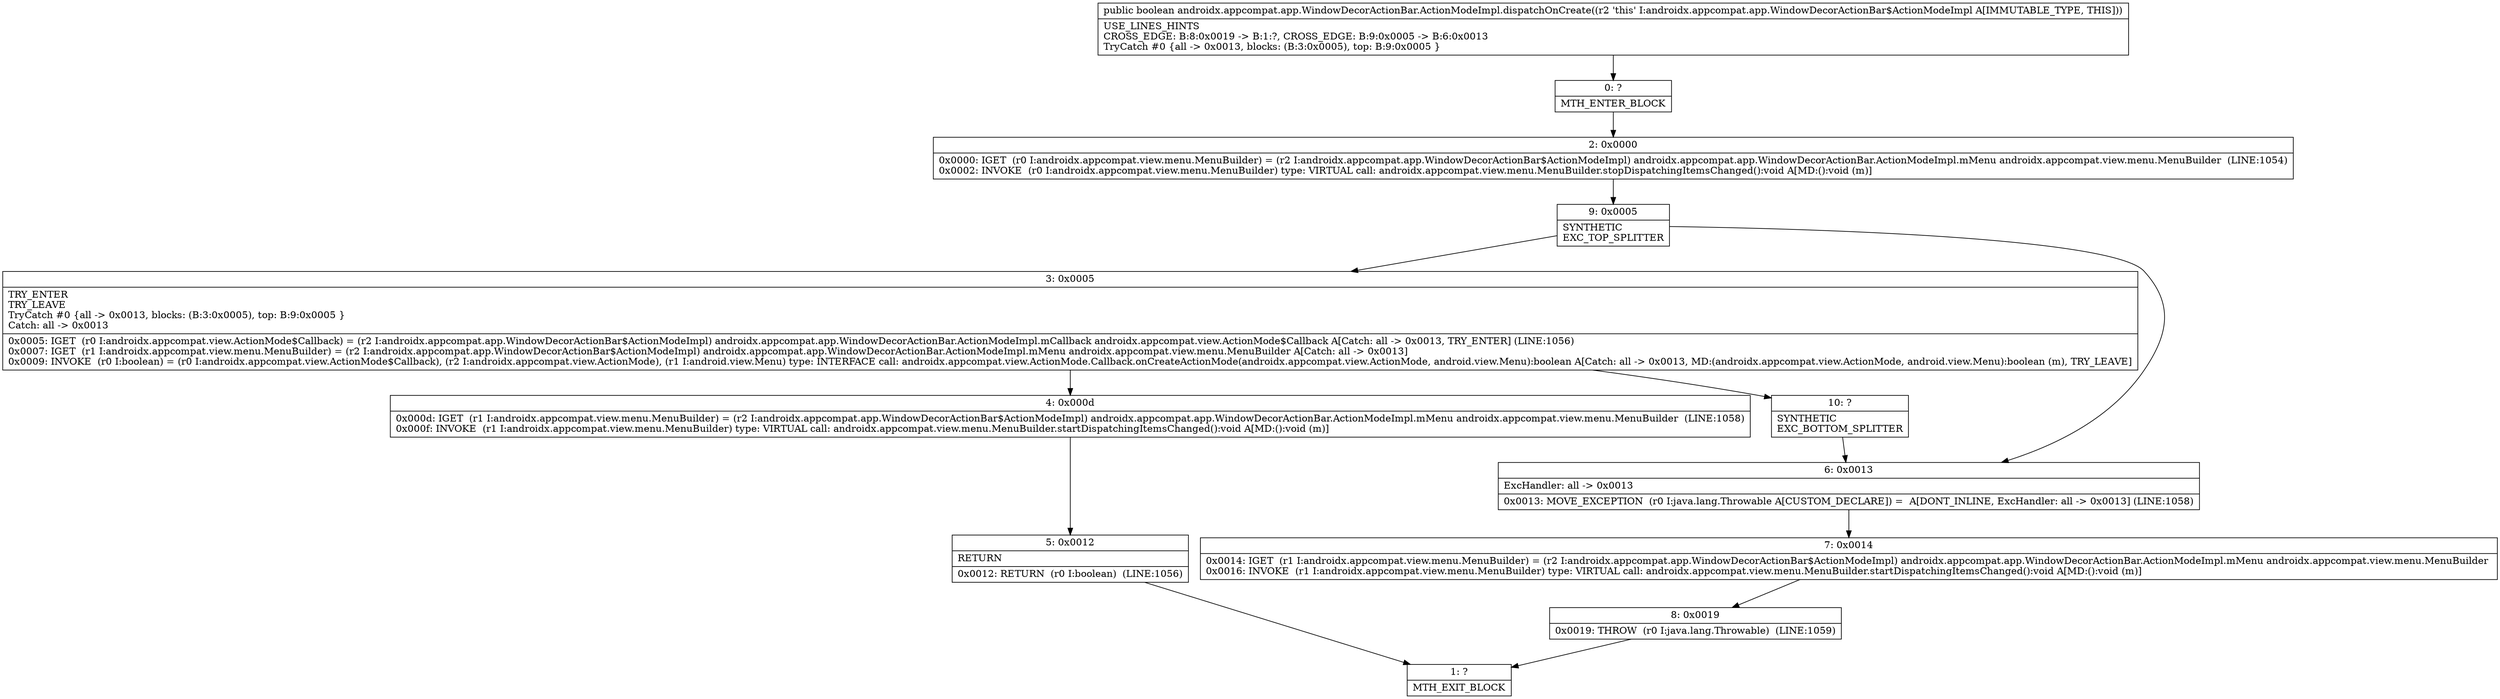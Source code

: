 digraph "CFG forandroidx.appcompat.app.WindowDecorActionBar.ActionModeImpl.dispatchOnCreate()Z" {
Node_0 [shape=record,label="{0\:\ ?|MTH_ENTER_BLOCK\l}"];
Node_2 [shape=record,label="{2\:\ 0x0000|0x0000: IGET  (r0 I:androidx.appcompat.view.menu.MenuBuilder) = (r2 I:androidx.appcompat.app.WindowDecorActionBar$ActionModeImpl) androidx.appcompat.app.WindowDecorActionBar.ActionModeImpl.mMenu androidx.appcompat.view.menu.MenuBuilder  (LINE:1054)\l0x0002: INVOKE  (r0 I:androidx.appcompat.view.menu.MenuBuilder) type: VIRTUAL call: androidx.appcompat.view.menu.MenuBuilder.stopDispatchingItemsChanged():void A[MD:():void (m)]\l}"];
Node_9 [shape=record,label="{9\:\ 0x0005|SYNTHETIC\lEXC_TOP_SPLITTER\l}"];
Node_3 [shape=record,label="{3\:\ 0x0005|TRY_ENTER\lTRY_LEAVE\lTryCatch #0 \{all \-\> 0x0013, blocks: (B:3:0x0005), top: B:9:0x0005 \}\lCatch: all \-\> 0x0013\l|0x0005: IGET  (r0 I:androidx.appcompat.view.ActionMode$Callback) = (r2 I:androidx.appcompat.app.WindowDecorActionBar$ActionModeImpl) androidx.appcompat.app.WindowDecorActionBar.ActionModeImpl.mCallback androidx.appcompat.view.ActionMode$Callback A[Catch: all \-\> 0x0013, TRY_ENTER] (LINE:1056)\l0x0007: IGET  (r1 I:androidx.appcompat.view.menu.MenuBuilder) = (r2 I:androidx.appcompat.app.WindowDecorActionBar$ActionModeImpl) androidx.appcompat.app.WindowDecorActionBar.ActionModeImpl.mMenu androidx.appcompat.view.menu.MenuBuilder A[Catch: all \-\> 0x0013]\l0x0009: INVOKE  (r0 I:boolean) = (r0 I:androidx.appcompat.view.ActionMode$Callback), (r2 I:androidx.appcompat.view.ActionMode), (r1 I:android.view.Menu) type: INTERFACE call: androidx.appcompat.view.ActionMode.Callback.onCreateActionMode(androidx.appcompat.view.ActionMode, android.view.Menu):boolean A[Catch: all \-\> 0x0013, MD:(androidx.appcompat.view.ActionMode, android.view.Menu):boolean (m), TRY_LEAVE]\l}"];
Node_4 [shape=record,label="{4\:\ 0x000d|0x000d: IGET  (r1 I:androidx.appcompat.view.menu.MenuBuilder) = (r2 I:androidx.appcompat.app.WindowDecorActionBar$ActionModeImpl) androidx.appcompat.app.WindowDecorActionBar.ActionModeImpl.mMenu androidx.appcompat.view.menu.MenuBuilder  (LINE:1058)\l0x000f: INVOKE  (r1 I:androidx.appcompat.view.menu.MenuBuilder) type: VIRTUAL call: androidx.appcompat.view.menu.MenuBuilder.startDispatchingItemsChanged():void A[MD:():void (m)]\l}"];
Node_5 [shape=record,label="{5\:\ 0x0012|RETURN\l|0x0012: RETURN  (r0 I:boolean)  (LINE:1056)\l}"];
Node_1 [shape=record,label="{1\:\ ?|MTH_EXIT_BLOCK\l}"];
Node_10 [shape=record,label="{10\:\ ?|SYNTHETIC\lEXC_BOTTOM_SPLITTER\l}"];
Node_6 [shape=record,label="{6\:\ 0x0013|ExcHandler: all \-\> 0x0013\l|0x0013: MOVE_EXCEPTION  (r0 I:java.lang.Throwable A[CUSTOM_DECLARE]) =  A[DONT_INLINE, ExcHandler: all \-\> 0x0013] (LINE:1058)\l}"];
Node_7 [shape=record,label="{7\:\ 0x0014|0x0014: IGET  (r1 I:androidx.appcompat.view.menu.MenuBuilder) = (r2 I:androidx.appcompat.app.WindowDecorActionBar$ActionModeImpl) androidx.appcompat.app.WindowDecorActionBar.ActionModeImpl.mMenu androidx.appcompat.view.menu.MenuBuilder \l0x0016: INVOKE  (r1 I:androidx.appcompat.view.menu.MenuBuilder) type: VIRTUAL call: androidx.appcompat.view.menu.MenuBuilder.startDispatchingItemsChanged():void A[MD:():void (m)]\l}"];
Node_8 [shape=record,label="{8\:\ 0x0019|0x0019: THROW  (r0 I:java.lang.Throwable)  (LINE:1059)\l}"];
MethodNode[shape=record,label="{public boolean androidx.appcompat.app.WindowDecorActionBar.ActionModeImpl.dispatchOnCreate((r2 'this' I:androidx.appcompat.app.WindowDecorActionBar$ActionModeImpl A[IMMUTABLE_TYPE, THIS]))  | USE_LINES_HINTS\lCROSS_EDGE: B:8:0x0019 \-\> B:1:?, CROSS_EDGE: B:9:0x0005 \-\> B:6:0x0013\lTryCatch #0 \{all \-\> 0x0013, blocks: (B:3:0x0005), top: B:9:0x0005 \}\l}"];
MethodNode -> Node_0;Node_0 -> Node_2;
Node_2 -> Node_9;
Node_9 -> Node_3;
Node_9 -> Node_6;
Node_3 -> Node_4;
Node_3 -> Node_10;
Node_4 -> Node_5;
Node_5 -> Node_1;
Node_10 -> Node_6;
Node_6 -> Node_7;
Node_7 -> Node_8;
Node_8 -> Node_1;
}

